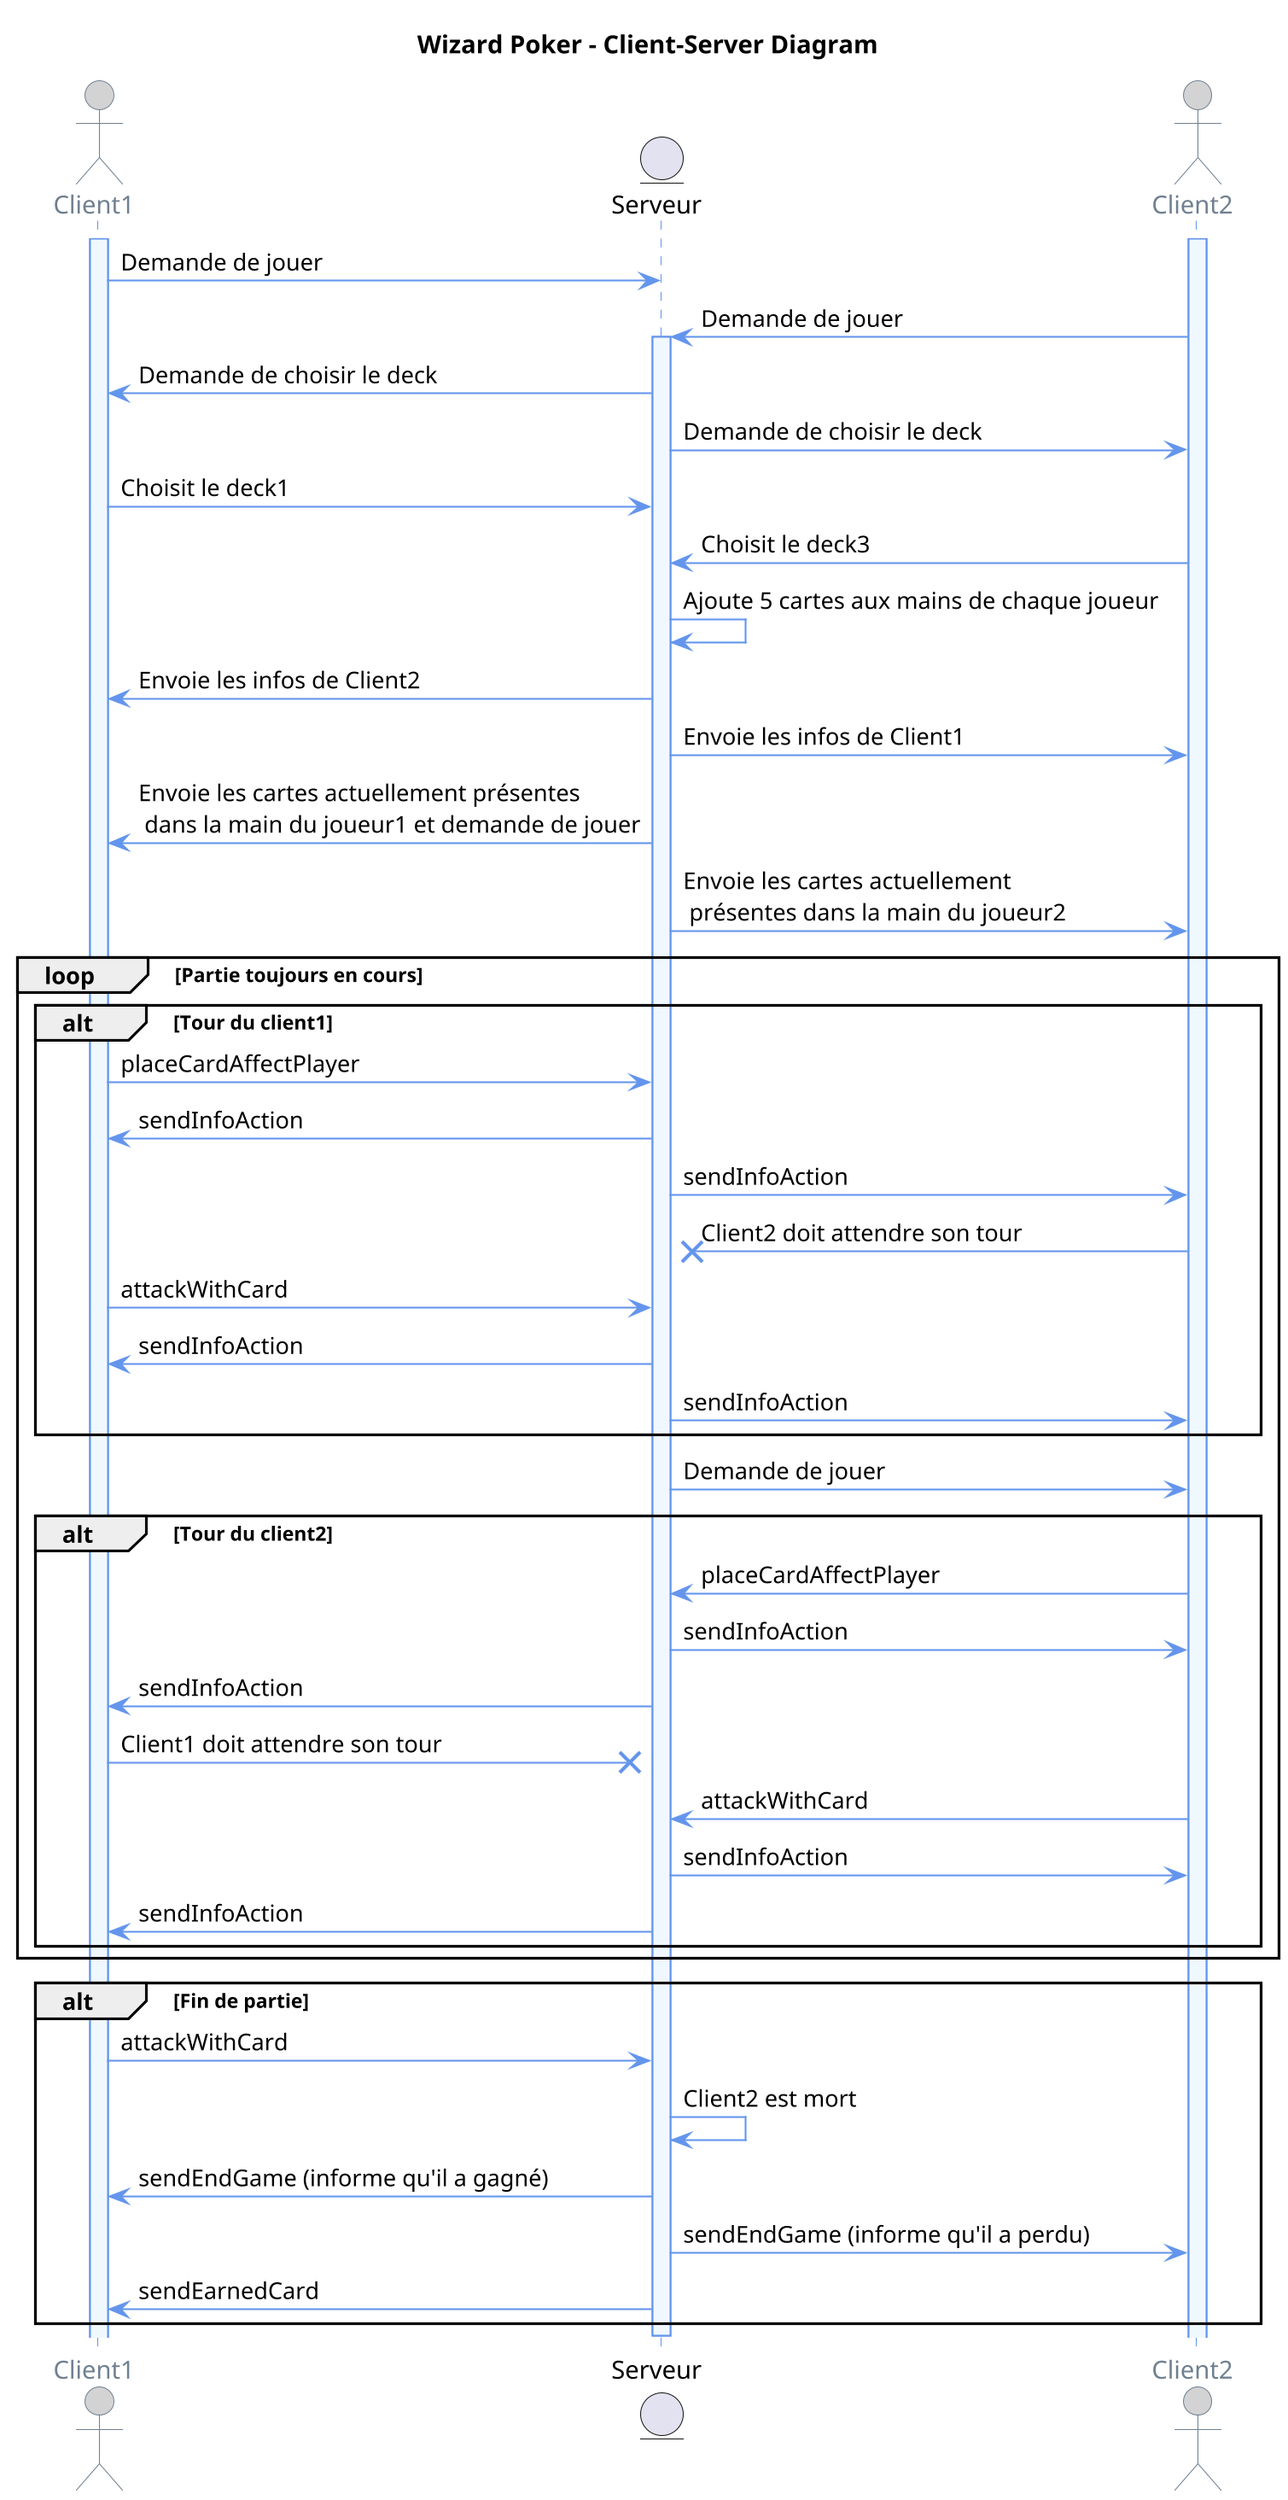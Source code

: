 @startuml


title Wizard Poker - Client-Server Diagram 

'pas d'ombre
skinparam shadowing false

skinparam dpi 200

skinparam sequence {
  ArrowColor CornflowerBlue
  LifeLineBorderColor CornflowerBlue
  LifeLineBackgroundColor AliceBlue
  
  ParticipantBorderColor CornflowerBlue
  ParticipantBackgroundColor AliceBlue
  
  ActorBackgroundColor LightGray
  ActorFontColor SlateGray
  actorBorderColor SlateGray
}


actor Client1
entity Serveur
actor Client2

activate Client1
activate Client2



Client1 -> Serveur : Demande de jouer
Client2 -> Serveur : Demande de jouer
activate Serveur
Serveur -> Client1 : Demande de choisir le deck
Serveur -> Client2 : Demande de choisir le deck
Client1 -> Serveur : Choisit le deck1
Client2 -> Serveur : Choisit le deck3
Serveur -> Serveur : Ajoute 5 cartes aux mains de chaque joueur
Serveur -> Client1 : Envoie les infos de Client2
Serveur -> Client2 : Envoie les infos de Client1
Serveur -> Client1 : Envoie les cartes actuellement présentes\n dans la main du joueur1 et demande de jouer
Serveur -> Client2 : Envoie les cartes actuellement\n présentes dans la main du joueur2

loop Partie toujours en cours
alt Tour du client1
  Client1 -> Serveur : placeCardAffectPlayer
  Serveur -> Client1 : sendInfoAction
  Serveur -> Client2 : sendInfoAction
  Client2 ->x Serveur : Client2 doit attendre son tour
  Client1 -> Serveur : attackWithCard
  Serveur -> Client1 : sendInfoAction
  Serveur -> Client2 : sendInfoAction
end

Serveur -> Client2 : Demande de jouer

alt Tour du client2
  Client2 -> Serveur : placeCardAffectPlayer
  Serveur -> Client2 : sendInfoAction
  Serveur -> Client1 : sendInfoAction
  Client1 ->x Serveur : Client1 doit attendre son tour
  Client2 -> Serveur : attackWithCard
  Serveur -> Client2 : sendInfoAction
  Serveur -> Client1 : sendInfoAction
end

end

alt Fin de partie
  Client1 -> Serveur : attackWithCard
  Serveur -> Serveur : Client2 est mort
  Serveur -> Client1 : sendEndGame (informe qu'il a gagné)
  Serveur -> Client2 : sendEndGame (informe qu'il a perdu)
  Serveur -> Client1 : sendEarnedCard
end
deactivate Serveur

@enduml